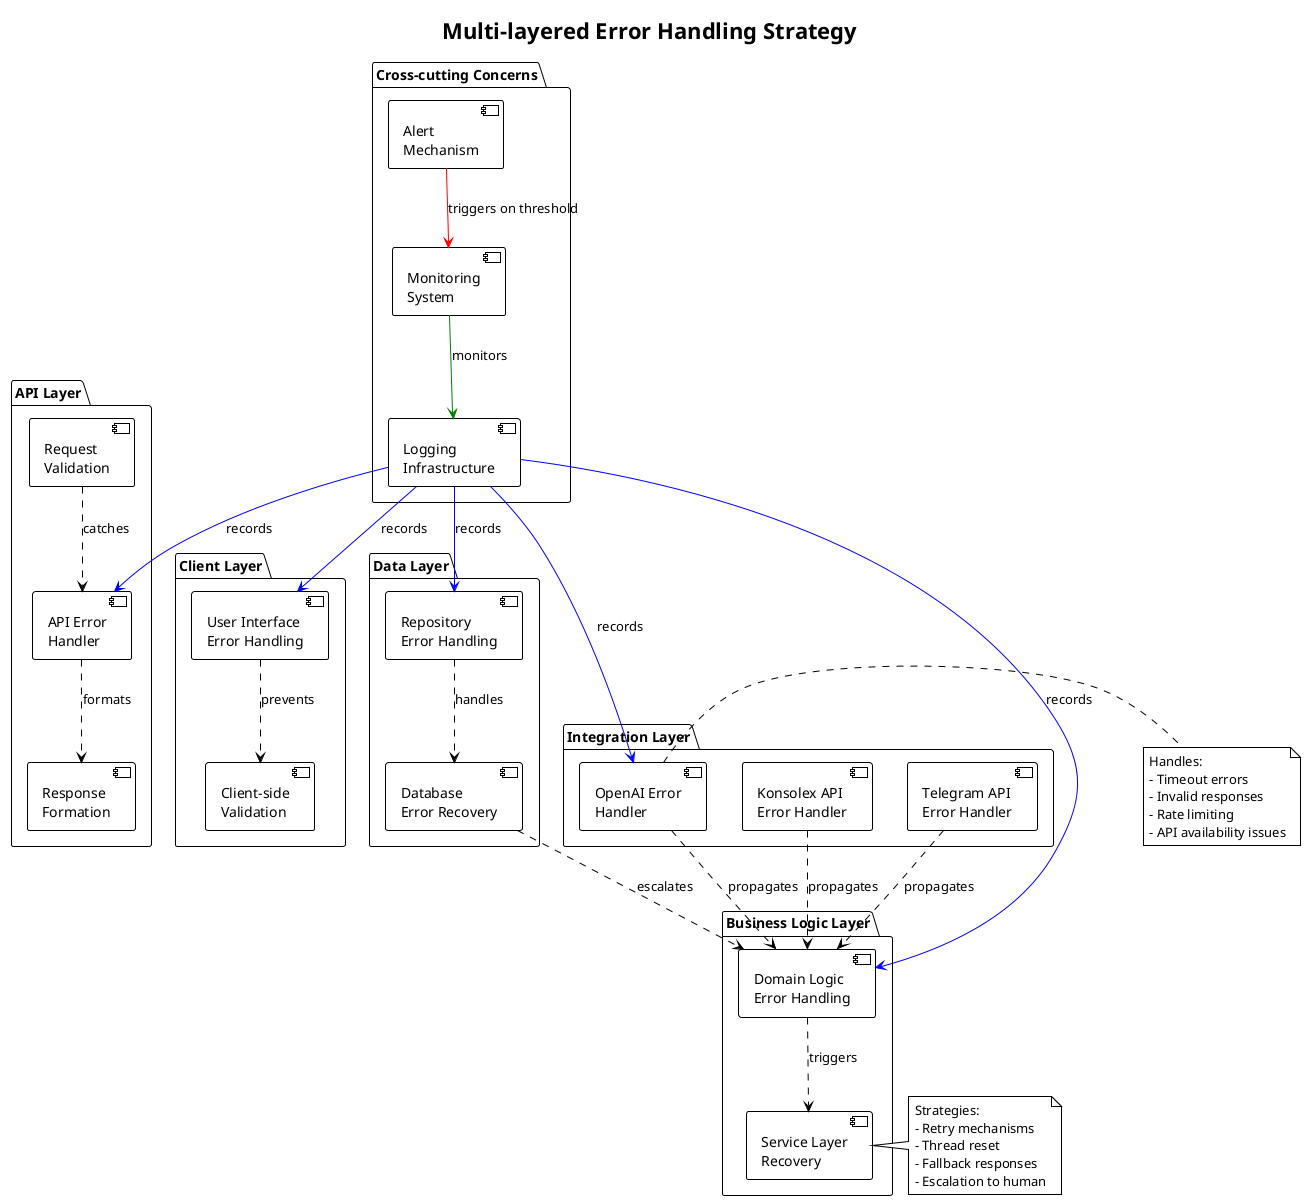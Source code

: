 @startuml Error Handling Strategy

!theme plain
skinparam backgroundColor white

title Multi-layered Error Handling Strategy

package "Client Layer" {
  [User Interface\nError Handling] as UIError
  [Client-side\nValidation] as ClientValidation
}

package "API Layer" {
  [Request\nValidation] as RequestValidation
  [API Error\nHandler] as APIError
  [Response\nFormation] as Response
}

package "Business Logic Layer" {
  [Domain Logic\nError Handling] as DomainError
  [Service Layer\nRecovery] as ServiceRecovery
}

package "Integration Layer" {
  [OpenAI Error\nHandler] as OpenAIError
  [Konsolex API\nError Handler] as KonsolexError
  [Telegram API\nError Handler] as TelegramError
}

package "Data Layer" {
  [Repository\nError Handling] as RepoError
  [Database\nError Recovery] as DBError
}

package "Cross-cutting Concerns" {
  [Logging\nInfrastructure] as Logging
  [Monitoring\nSystem] as Monitoring
  [Alert\nMechanism] as Alert
}

' Error flow
UIError ..> ClientValidation : prevents
RequestValidation ..> APIError : catches
APIError ..> Response : formats
DomainError ..> ServiceRecovery : triggers
OpenAIError ..> DomainError : propagates
KonsolexError ..> DomainError : propagates
TelegramError ..> DomainError : propagates
RepoError ..> DBError : handles
DBError ..> DomainError : escalates

' Cross-cutting connections
Logging -[#blue]-> UIError : records
Logging -[#blue]-> APIError : records
Logging -[#blue]-> DomainError : records
Logging -[#blue]-> OpenAIError : records
Logging -[#blue]-> RepoError : records
Monitoring -[#green]-> Logging : monitors
Alert -[#red]-> Monitoring : triggers on threshold

note right of OpenAIError
  Handles:
  - Timeout errors
  - Invalid responses
  - Rate limiting
  - API availability issues
end note

note right of ServiceRecovery
  Strategies:
  - Retry mechanisms
  - Thread reset
  - Fallback responses
  - Escalation to human
end note

@enduml
